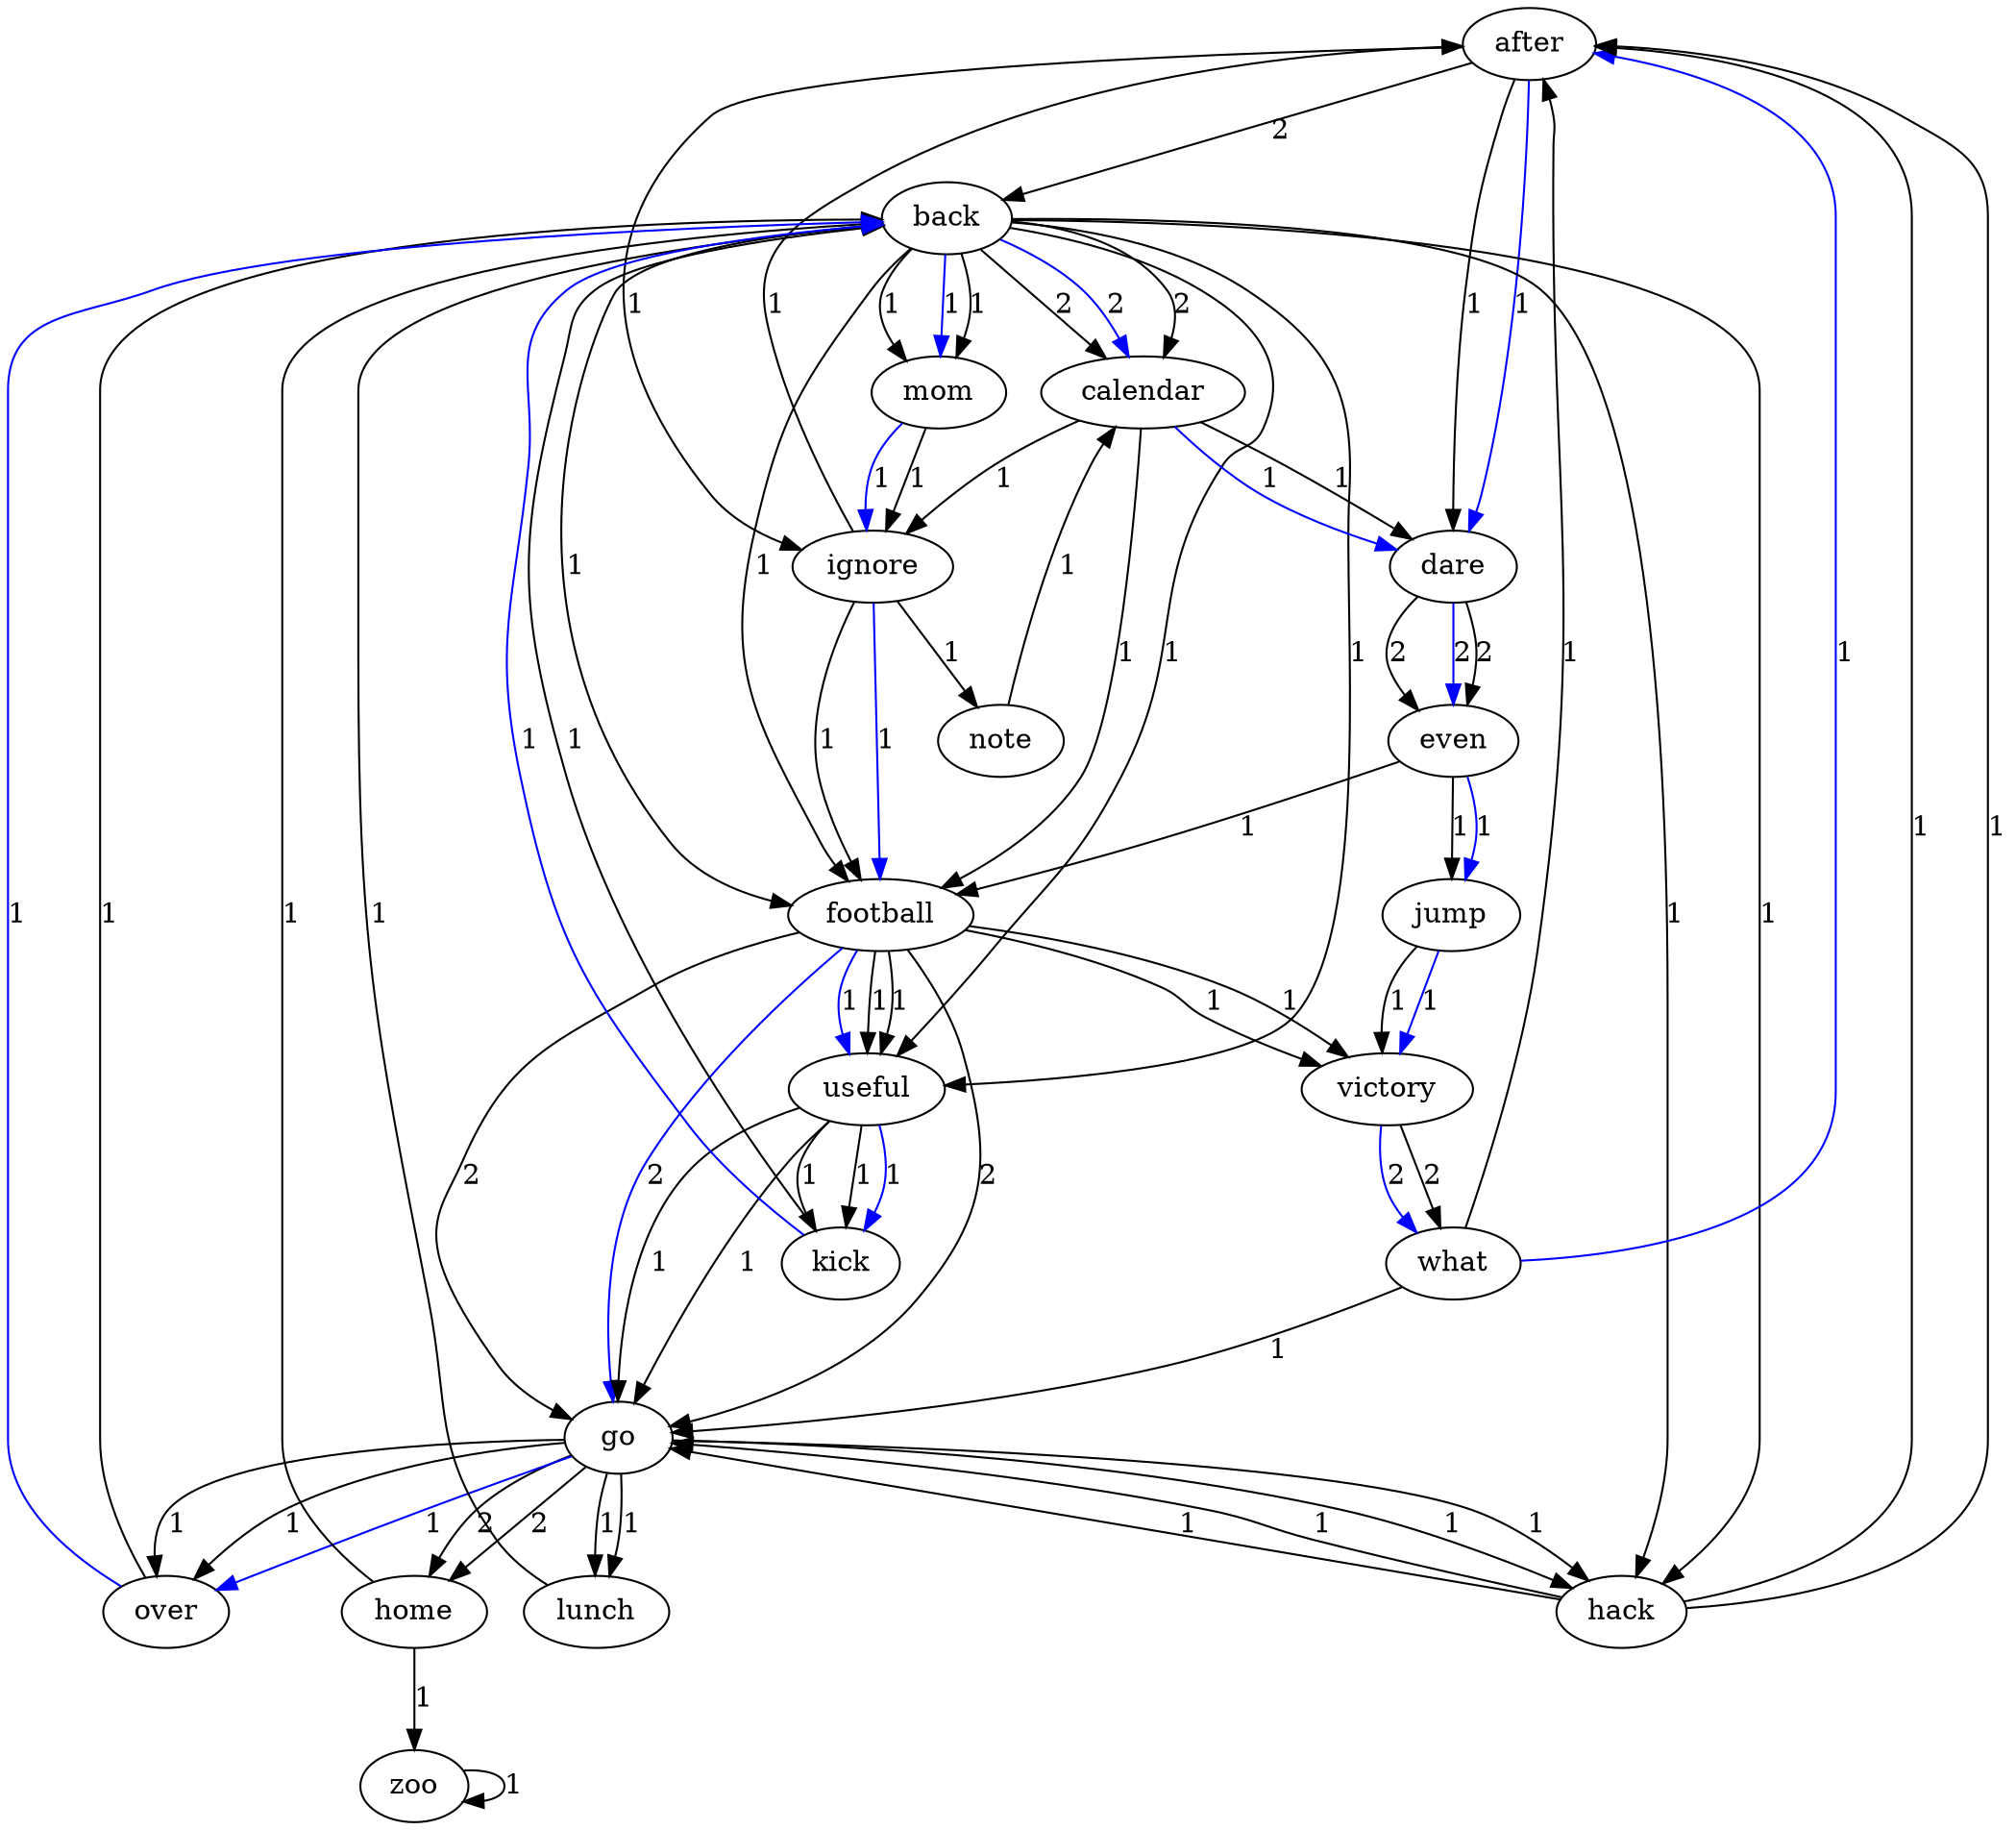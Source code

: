 digraph graphname{ 
after->back[ label = 2 ]; 
after->dare[ label = 1 ]; 
after->ignore[ label = 1 ]; 
ignore->after[ label = 1 ]; 
ignore->football[ label = 1 ]; 
ignore->note[ label = 1 ]; 
note->calendar[ label = 1 ]; 
calendar->dare[ label = 1 ]; 
calendar->football[ label = 1 ]; 
calendar->ignore[ label = 1 ]; 
football->go[ label = 2 ]; 
football->useful[ label = 1 ]; 
football->victory[ label = 1 ]; 
victory->what[ label = 2 ]; 
what->after[ label = 1 ]; 
what->go[ label = 1 ]; 
go->hack[ label = 1 ]; 
go->home[ label = 2 ]; 
go->lunch[ label = 1 ]; 
go->over[ label = 1 ]; 
over->back[ label = 1 ]; 
back->calendar[ label = 2 ]; 
back->football[ label = 1 ]; 
back->hack[ label = 1 ]; 
back->mom[ label = 1 ]; 
back->useful[ label = 1 ]; 
useful->go[ label = 1 ]; 
useful->kick[ label = 1 ]; 
kick->back[ label = 1 ]; 
mom->ignore[ label = 1 ]; 
hack->after[ label = 1 ]; 
hack->go[ label = 1 ]; 
lunch->back[ label = 1 ]; 
home->back[ label = 1 ]; 
home->zoo[ label = 1 ]; 
zoo->zoo[ label = 1 ]; 
hack->after[ label = 1 ]; 
hack->go[ label = 1 ]; 
useful->go[ label = 1 ]; 
useful->kick[ label = 1 ]; 
go->hack[ label = 1 ]; 
go->home[ label = 2 ]; 
go->lunch[ label = 1 ]; 
go->over[ label = 1 ]; 
dare->even[ label = 2 ]; 
even->football[ label = 1 ]; 
even->jump[ label = 1 ]; 
jump->victory[ label = 1 ]; 
football->go[ label = 2 ]; 
football->useful[ label = 1 ]; 
football->victory[ label = 1 ]; 
dare->even[ label = 2 ]; 
back->calendar[ label = 2 ]; 
back->football[ label = 1 ]; 
back->hack[ label = 1 ]; 
back->mom[ label = 1 ]; 
back->useful[ label = 1 ]; 

football -> go[ label = 2, color = blue ] 

go -> over[ label = 1, color = blue ] 

over -> back[ label = 1, color = blue ] 

back -> mom[ label = 1, color = blue ] 

mom -> ignore[ label = 1, color = blue ] 

ignore -> football[ label = 1, color = blue ] 

football -> useful[ label = 1, color = blue ] 

useful -> kick[ label = 1, color = blue ] 

kick -> back[ label = 1, color = blue ] 

back -> calendar[ label = 2, color = blue ] 

calendar -> dare[ label = 1, color = blue ] 

dare -> even[ label = 2, color = blue ] 

even -> jump[ label = 1, color = blue ] 

jump -> victory[ label = 1, color = blue ] 

victory -> what[ label = 2, color = blue ] 

what -> after[ label = 1, color = blue ] 

after -> dare[ label = 1, color = blue ] 
}
